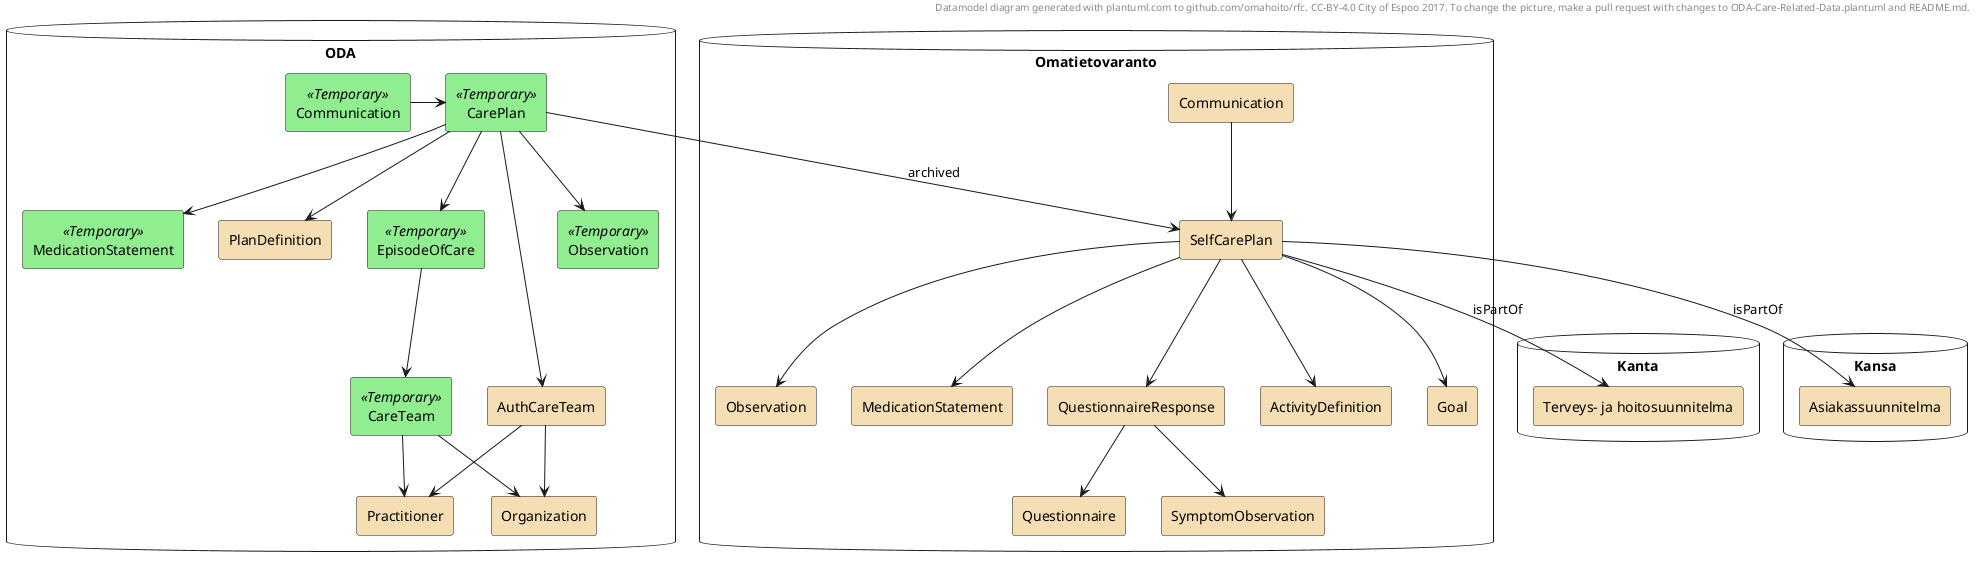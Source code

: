 @startuml

header
Datamodel diagram generated with plantuml.com to github.com/omahoito/rfc. \
CC-BY-4.0 City of Espoo 2017. \
To change the picture, make a pull request with changes to ODA-Care-Related-Data.plantuml and README.md.
endheader


skinparam rectangle {
    BackgroundColor Wheat
}

skinparam rectangle {
	BackgroundColor<<Temporary>> LightGreen
}

database ODA {

rectangle PlanDefinition as odaplandefinition
rectangle AuthCareTeam as odaauthteam
rectangle CareTeam <<Temporary>> as odacareteam
rectangle CarePlan <<Temporary>> as odacareplan
rectangle EpisodeOfCare <<Temporary>> as odaeoc
rectangle Practitioner
rectangle Observation <<Temporary>> as odaobs
rectangle MedicationStatement <<Temporary>> as odamed
rectangle Organization as odaorg
rectangle Communication <<Temporary>> as odacomment

}

odacareplan --> odaeoc
odaeoc --> odacareteam
odacareteam --> Practitioner
odacareteam --> odaorg
odacareplan --> odaauthteam
odaauthteam --> Practitioner
odacareplan --> odaobs
odacareplan --> odamed
odacareplan --> odaplandefinition
odaauthteam --> odaorg
odacomment -right-> odacareplan

database Kanta {

'rectangle Palvelutapahtuma
rectangle "Terveys- ja hoitosuunnitelma" as ths
} 

database Kansa {
rectangle Asiakassuunnitelma
}


database Omatietovaranto {

rectangle SelfCarePlan as kelacareplan
rectangle Questionnaire as q
rectangle QuestionnaireResponse as qr
rectangle ActivityDefinition as ac
rectangle SymptomObservation as so
rectangle Goal
rectangle Observation as kelaobs
rectangle MedicationStatement as kelamed
rectangle Communication as kelacomment
}

kelacareplan --> kelaobs
kelacareplan --> kelamed
kelacareplan --> qr
kelacomment --> kelacareplan
odacareplan --> kelacareplan : archived

'kelacareplan --> Palvelutapahtuma
kelacareplan --> ac
kelacareplan --> Goal
kelacareplan --> ths : isPartOf
kelacareplan --> Asiakassuunnitelma : isPartOf
qr --> so

qr -down-> q


@enduml
